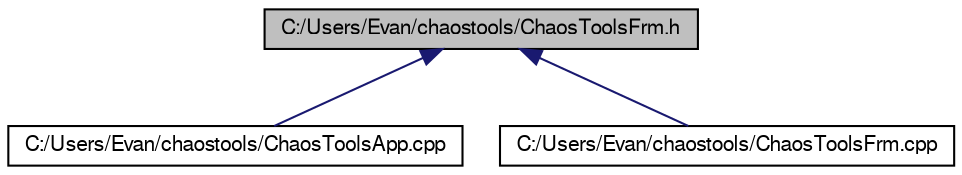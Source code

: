 digraph G
{
  edge [fontname="FreeSans",fontsize="10",labelfontname="FreeSans",labelfontsize="10"];
  node [fontname="FreeSans",fontsize="10",shape=record];
  Node1 [label="C:/Users/Evan/chaostools/ChaosToolsFrm.h",height=0.2,width=0.4,color="black", fillcolor="grey75", style="filled" fontcolor="black"];
  Node1 -> Node2 [dir=back,color="midnightblue",fontsize="10",style="solid",fontname="FreeSans"];
  Node2 [label="C:/Users/Evan/chaostools/ChaosToolsApp.cpp",height=0.2,width=0.4,color="black", fillcolor="white", style="filled",URL="$_chaos_tools_app_8cpp.html"];
  Node1 -> Node3 [dir=back,color="midnightblue",fontsize="10",style="solid",fontname="FreeSans"];
  Node3 [label="C:/Users/Evan/chaostools/ChaosToolsFrm.cpp",height=0.2,width=0.4,color="black", fillcolor="white", style="filled",URL="$_chaos_tools_frm_8cpp.html",tooltip="ChaosToolsFrm class implementation."];
}
